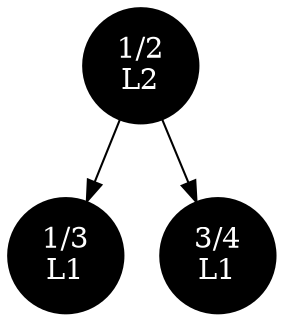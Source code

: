 digraph AATree {
    node [shape=circle style=filled fillcolor=black fontcolor=white];
    "n2885000239792" [label="1/2\nL2"]
    "n2885000239792" -> "n2885000239216";
    "n2885000239216" [label="1/3\nL1"]
    "n2885000239792" -> "n2885000236336";
    "n2885000236336" [label="3/4\nL1"]
}
